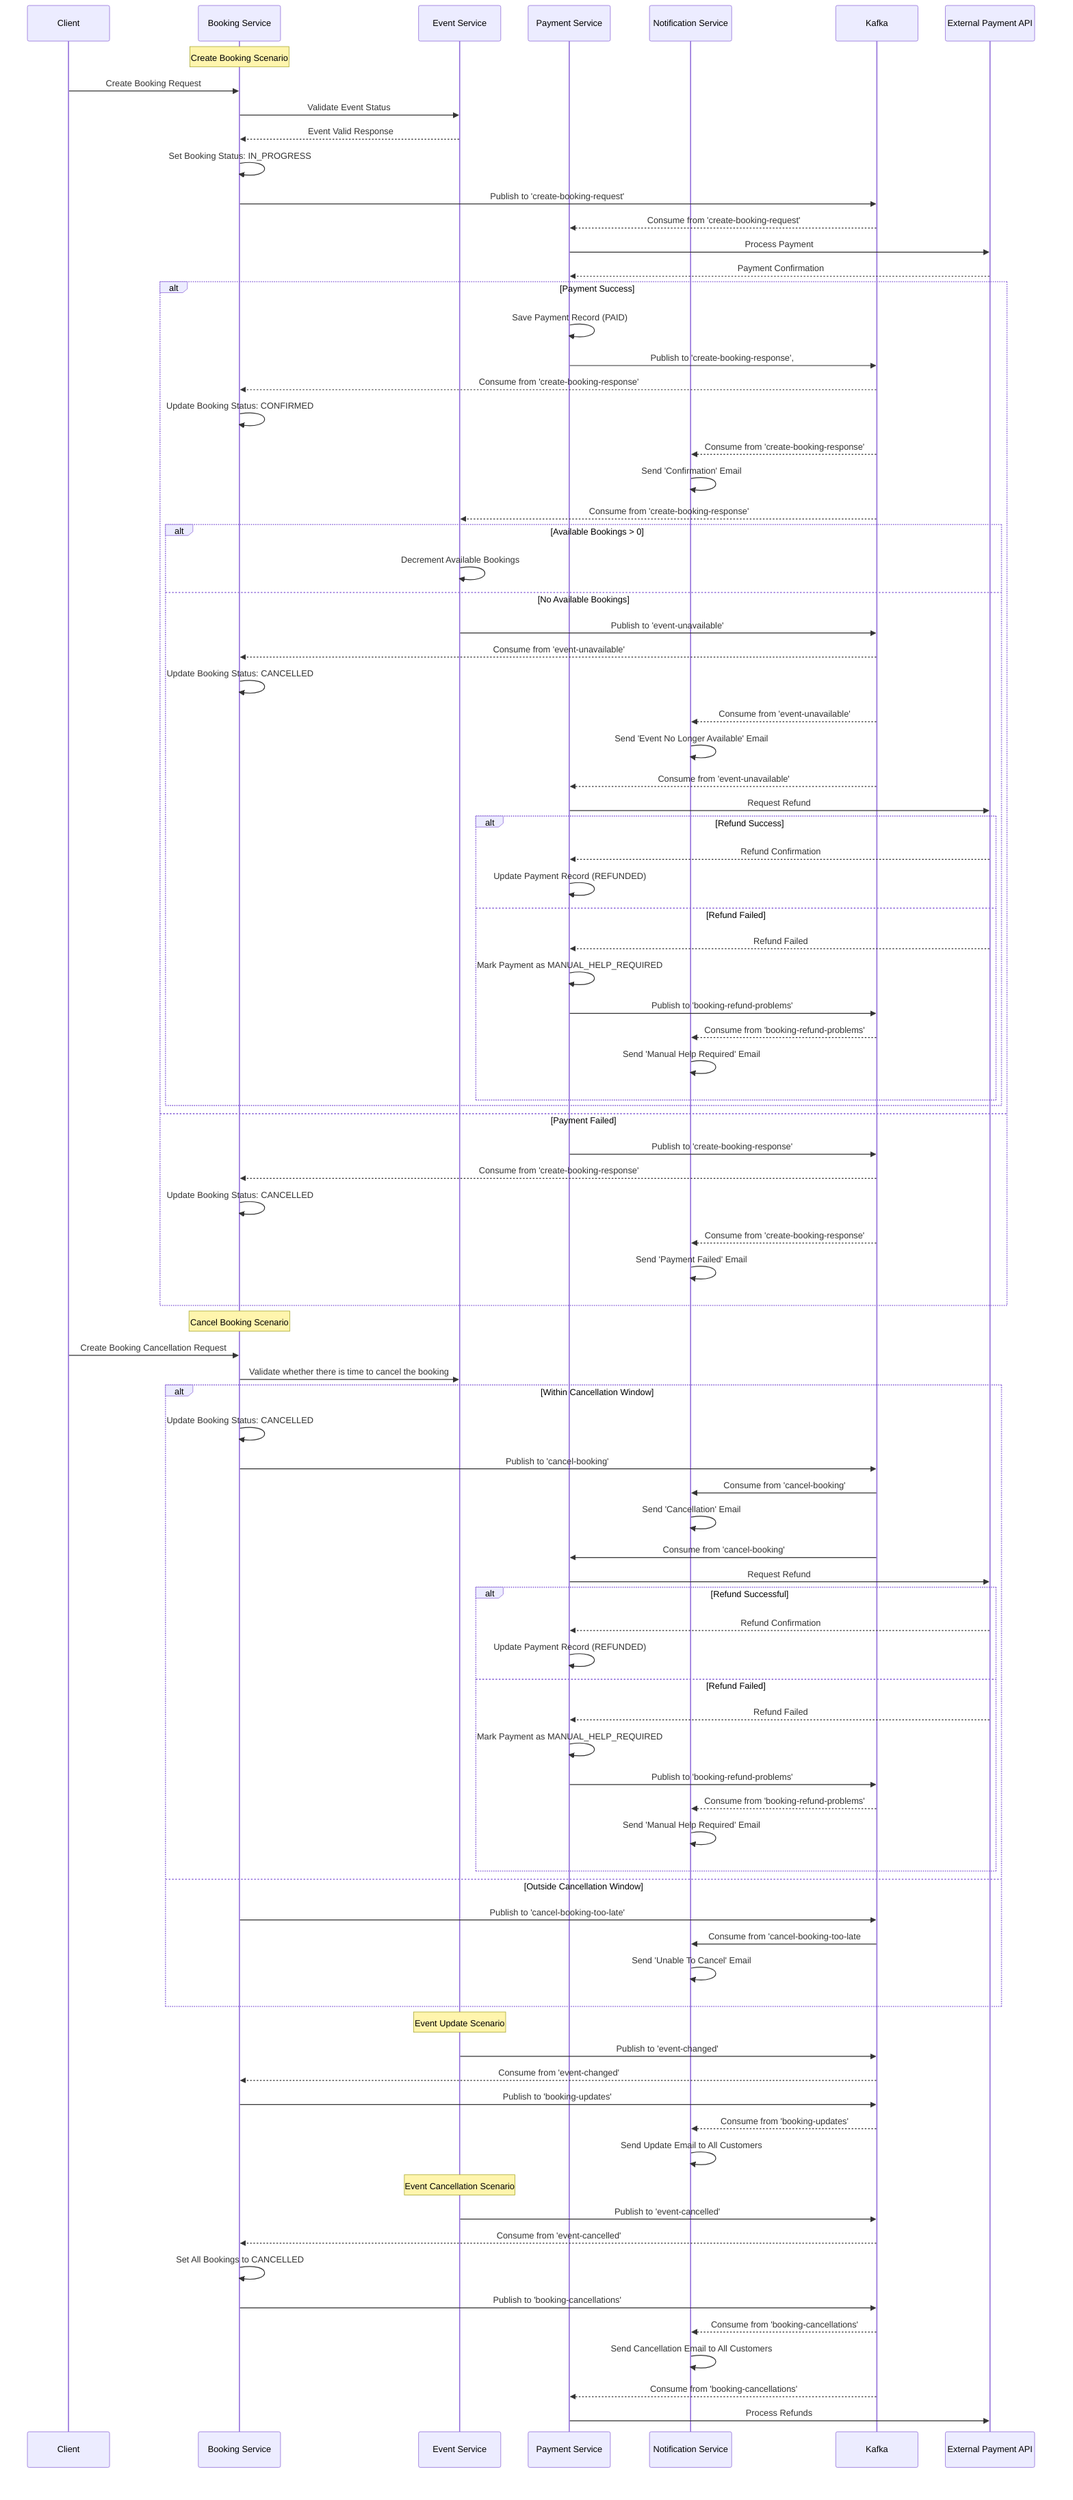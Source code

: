 sequenceDiagram
    participant Client
    participant BS as Booking Service
    participant ES as Event Service
    participant PS as Payment Service
    participant NS as Notification Service
    participant Kafka
    participant PaymentAPI as External Payment API

    note over BS: Create Booking Scenario
    Client->>BS: Create Booking Request
    BS->>ES: Validate Event Status
    ES-->>BS: Event Valid Response
    
    BS->>BS: Set Booking Status: IN_PROGRESS
    BS->>Kafka: Publish to 'create-booking-request'
    
    Kafka-->>PS: Consume from 'create-booking-request'
    PS->>PaymentAPI: Process Payment
    PaymentAPI-->>PS: Payment Confirmation
    
    alt Payment Success
        PS->>PS: Save Payment Record (PAID)
        PS->>Kafka: Publish to 'create-booking-response',
        
        Kafka-->>BS: Consume from 'create-booking-response'
        BS->>BS: Update Booking Status: CONFIRMED
        
        Kafka-->>NS: Consume from 'create-booking-response'
        NS->>NS: Send 'Confirmation' Email
        
        Kafka-->>ES: Consume from 'create-booking-response'
        
        alt Available Bookings > 0
            ES->>ES: Decrement Available Bookings
        else No Available Bookings
            ES->>Kafka: Publish to 'event-unavailable'
            
            Kafka-->>BS: Consume from 'event-unavailable'
            BS->>BS: Update Booking Status: CANCELLED
            
            Kafka-->>NS: Consume from 'event-unavailable'
            NS->>NS: Send 'Event No Longer Available' Email
            
            Kafka-->>PS: Consume from 'event-unavailable'
            PS->>PaymentAPI: Request Refund
            
            alt Refund Success
                PaymentAPI-->>PS: Refund Confirmation
                PS->>PS: Update Payment Record (REFUNDED)
            else Refund Failed
                PaymentAPI-->>PS: Refund Failed
                PS->>PS: Mark Payment as MANUAL_HELP_REQUIRED
                PS->>Kafka: Publish to 'booking-refund-problems'
                
                Kafka-->>NS: Consume from 'booking-refund-problems'
                NS->>NS: Send 'Manual Help Required' Email
            end
        end
    else Payment Failed
        PS->>Kafka: Publish to 'create-booking-response'
        
        Kafka-->>BS: Consume from 'create-booking-response'
        BS->>BS: Update Booking Status: CANCELLED
        
        Kafka-->>NS: Consume from 'create-booking-response'
        NS->>NS: Send 'Payment Failed' Email
    end

    note over BS: Cancel Booking Scenario
    Client->>BS: Create Booking Cancellation Request
    BS->>ES: Validate whether there is time to cancel the booking

    alt Within Cancellation Window
        BS->>BS: Update Booking Status: CANCELLED
        BS->>Kafka: Publish to 'cancel-booking'

        Kafka->>NS: Consume from 'cancel-booking'
        NS->>NS: Send 'Cancellation' Email

        Kafka->>PS: Consume from 'cancel-booking'
        PS->>PaymentAPI: Request Refund

        alt Refund Successful
            PaymentAPI-->>PS: Refund Confirmation
            PS->>PS: Update Payment Record (REFUNDED)
        else Refund Failed
            PaymentAPI-->>PS: Refund Failed
            PS->>PS: Mark Payment as MANUAL_HELP_REQUIRED
            PS->>Kafka: Publish to 'booking-refund-problems'

            Kafka-->>NS: Consume from 'booking-refund-problems'
            NS->>NS: Send 'Manual Help Required' Email
        end
    else Outside Cancellation Window
        BS->>Kafka: Publish to 'cancel-booking-too-late'

        Kafka->>NS: Consume from 'cancel-booking-too-late
        NS->>NS: Send 'Unable To Cancel' Email
    end
    
    note over ES: Event Update Scenario
    ES->>Kafka: Publish to 'event-changed'
    Kafka-->>BS: Consume from 'event-changed'
    BS->>Kafka: Publish to 'booking-updates'
    Kafka-->>NS: Consume from 'booking-updates'
    NS->>NS: Send Update Email to All Customers
    
    note over ES: Event Cancellation Scenario
    ES->>Kafka: Publish to 'event-cancelled'
    Kafka-->>BS: Consume from 'event-cancelled'
    BS->>BS: Set All Bookings to CANCELLED
    BS->>Kafka: Publish to 'booking-cancellations'
    Kafka-->>NS: Consume from 'booking-cancellations'
    NS->>NS: Send Cancellation Email to All Customers
    Kafka-->>PS: Consume from 'booking-cancellations'
    PS->>PaymentAPI: Process Refunds
